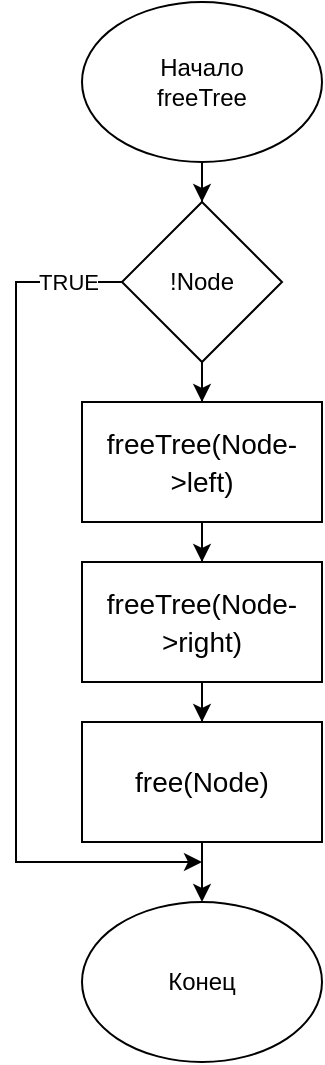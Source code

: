 <mxfile version="21.3.0" type="device">
  <diagram name="Страница 1" id="u4gFz5CzRfuBe4S3-UB7">
    <mxGraphModel dx="2074" dy="1148" grid="1" gridSize="10" guides="1" tooltips="1" connect="1" arrows="1" fold="1" page="1" pageScale="1" pageWidth="827" pageHeight="1169" math="0" shadow="0">
      <root>
        <mxCell id="0" />
        <mxCell id="1" parent="0" />
        <mxCell id="jWtTo9rWr390xSzO7epJ-3" style="edgeStyle=orthogonalEdgeStyle;rounded=0;orthogonalLoop=1;jettySize=auto;html=1;entryX=0.5;entryY=0;entryDx=0;entryDy=0;" edge="1" parent="1" source="jWtTo9rWr390xSzO7epJ-1" target="jWtTo9rWr390xSzO7epJ-2">
          <mxGeometry relative="1" as="geometry" />
        </mxCell>
        <mxCell id="jWtTo9rWr390xSzO7epJ-1" value="Начало&lt;br&gt;freeTree" style="ellipse;whiteSpace=wrap;html=1;" vertex="1" parent="1">
          <mxGeometry x="354" y="10" width="120" height="80" as="geometry" />
        </mxCell>
        <mxCell id="jWtTo9rWr390xSzO7epJ-5" style="edgeStyle=orthogonalEdgeStyle;rounded=0;orthogonalLoop=1;jettySize=auto;html=1;entryX=0.5;entryY=0;entryDx=0;entryDy=0;" edge="1" parent="1" source="jWtTo9rWr390xSzO7epJ-2" target="jWtTo9rWr390xSzO7epJ-4">
          <mxGeometry relative="1" as="geometry" />
        </mxCell>
        <mxCell id="jWtTo9rWr390xSzO7epJ-12" value="TRUE" style="edgeStyle=orthogonalEdgeStyle;rounded=0;orthogonalLoop=1;jettySize=auto;html=1;" edge="1" parent="1" source="jWtTo9rWr390xSzO7epJ-2">
          <mxGeometry x="-0.875" relative="1" as="geometry">
            <mxPoint x="414" y="440" as="targetPoint" />
            <Array as="points">
              <mxPoint x="321" y="150" />
            </Array>
            <mxPoint as="offset" />
          </mxGeometry>
        </mxCell>
        <mxCell id="jWtTo9rWr390xSzO7epJ-2" value="!Node" style="rhombus;whiteSpace=wrap;html=1;" vertex="1" parent="1">
          <mxGeometry x="374" y="110" width="80" height="80" as="geometry" />
        </mxCell>
        <mxCell id="jWtTo9rWr390xSzO7epJ-7" style="edgeStyle=orthogonalEdgeStyle;rounded=0;orthogonalLoop=1;jettySize=auto;html=1;entryX=0.5;entryY=0;entryDx=0;entryDy=0;" edge="1" parent="1" source="jWtTo9rWr390xSzO7epJ-4" target="jWtTo9rWr390xSzO7epJ-6">
          <mxGeometry relative="1" as="geometry" />
        </mxCell>
        <mxCell id="jWtTo9rWr390xSzO7epJ-4" value="&lt;div style=&quot;font-size: 14px; line-height: 19px;&quot;&gt;&lt;span style=&quot;background-color: rgb(255, 255, 255);&quot;&gt;freeTree(Node-&amp;gt;left)&lt;/span&gt;&lt;/div&gt;" style="rounded=0;whiteSpace=wrap;html=1;" vertex="1" parent="1">
          <mxGeometry x="354" y="210" width="120" height="60" as="geometry" />
        </mxCell>
        <mxCell id="jWtTo9rWr390xSzO7epJ-9" style="edgeStyle=orthogonalEdgeStyle;rounded=0;orthogonalLoop=1;jettySize=auto;html=1;entryX=0.5;entryY=0;entryDx=0;entryDy=0;" edge="1" parent="1" source="jWtTo9rWr390xSzO7epJ-6" target="jWtTo9rWr390xSzO7epJ-8">
          <mxGeometry relative="1" as="geometry" />
        </mxCell>
        <mxCell id="jWtTo9rWr390xSzO7epJ-6" value="&lt;div style=&quot;font-size: 14px; line-height: 19px;&quot;&gt;&lt;span style=&quot;background-color: rgb(255, 255, 255);&quot;&gt;freeTree(Node-&amp;gt;right)&lt;/span&gt;&lt;/div&gt;" style="rounded=0;whiteSpace=wrap;html=1;" vertex="1" parent="1">
          <mxGeometry x="354" y="290" width="120" height="60" as="geometry" />
        </mxCell>
        <mxCell id="jWtTo9rWr390xSzO7epJ-11" style="edgeStyle=orthogonalEdgeStyle;rounded=0;orthogonalLoop=1;jettySize=auto;html=1;entryX=0.5;entryY=0;entryDx=0;entryDy=0;" edge="1" parent="1" source="jWtTo9rWr390xSzO7epJ-8" target="jWtTo9rWr390xSzO7epJ-10">
          <mxGeometry relative="1" as="geometry" />
        </mxCell>
        <mxCell id="jWtTo9rWr390xSzO7epJ-8" value="&lt;font style=&quot;font-size: 14px;&quot;&gt;free(Node)&lt;/font&gt;" style="rounded=0;whiteSpace=wrap;html=1;" vertex="1" parent="1">
          <mxGeometry x="354" y="370" width="120" height="60" as="geometry" />
        </mxCell>
        <mxCell id="jWtTo9rWr390xSzO7epJ-10" value="Конец" style="ellipse;whiteSpace=wrap;html=1;" vertex="1" parent="1">
          <mxGeometry x="354" y="460" width="120" height="80" as="geometry" />
        </mxCell>
      </root>
    </mxGraphModel>
  </diagram>
</mxfile>
